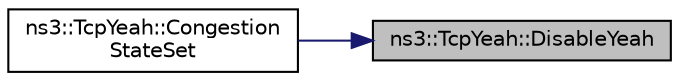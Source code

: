 digraph "ns3::TcpYeah::DisableYeah"
{
 // LATEX_PDF_SIZE
  edge [fontname="Helvetica",fontsize="10",labelfontname="Helvetica",labelfontsize="10"];
  node [fontname="Helvetica",fontsize="10",shape=record];
  rankdir="RL";
  Node1 [label="ns3::TcpYeah::DisableYeah",height=0.2,width=0.4,color="black", fillcolor="grey75", style="filled", fontcolor="black",tooltip="Stop taking YeAH samples."];
  Node1 -> Node2 [dir="back",color="midnightblue",fontsize="10",style="solid",fontname="Helvetica"];
  Node2 [label="ns3::TcpYeah::Congestion\lStateSet",height=0.2,width=0.4,color="black", fillcolor="white", style="filled",URL="$classns3_1_1_tcp_yeah.html#ad3d8b9d44b3a29ab9f30aabc4af9c08a",tooltip="Enable/disable YeAH algorithm depending on the congestion state."];
}
